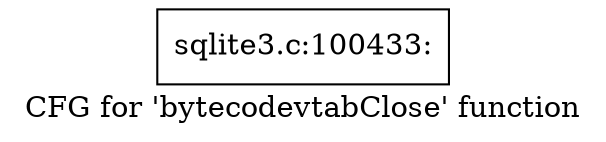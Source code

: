 digraph "CFG for 'bytecodevtabClose' function" {
	label="CFG for 'bytecodevtabClose' function";

	Node0x55c0fb81a080 [shape=record,label="{sqlite3.c:100433:}"];
}
